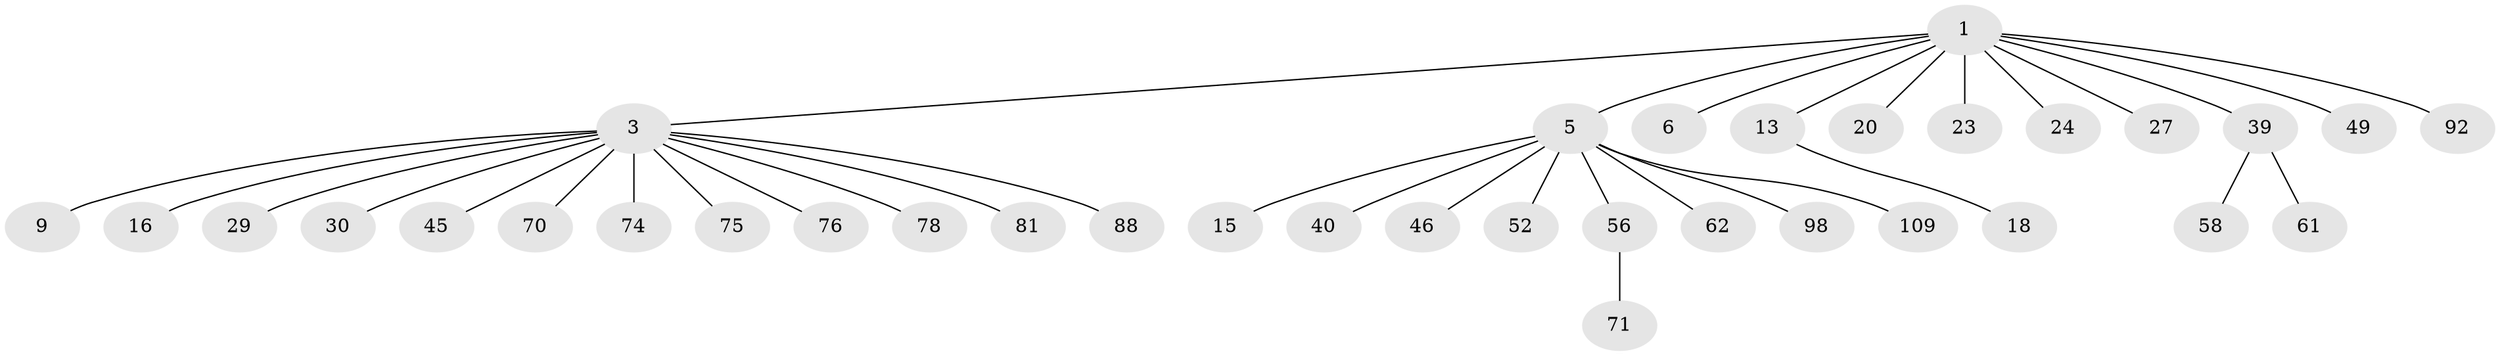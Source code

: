 // original degree distribution, {5: 0.058333333333333334, 7: 0.008333333333333333, 4: 0.05, 1: 0.475, 3: 0.10833333333333334, 2: 0.2916666666666667, 6: 0.008333333333333333}
// Generated by graph-tools (version 1.1) at 2025/19/03/04/25 18:19:11]
// undirected, 36 vertices, 35 edges
graph export_dot {
graph [start="1"]
  node [color=gray90,style=filled];
  1 [super="+2+8"];
  3 [super="+54+11+7+4"];
  5 [super="+51+12+10"];
  6;
  9 [super="+115"];
  13;
  15 [super="+68"];
  16 [super="+37"];
  18;
  20 [super="+22"];
  23 [super="+32"];
  24 [super="+86+103"];
  27 [super="+43+34"];
  29 [super="+116"];
  30;
  39 [super="+41"];
  40;
  45 [super="+108+119"];
  46;
  49 [super="+104+55"];
  52;
  56 [super="+69"];
  58 [super="+60"];
  61;
  62;
  70;
  71 [super="+112"];
  74 [super="+97"];
  75 [super="+87"];
  76;
  78 [super="+100"];
  81 [super="+85+93"];
  88;
  92;
  98;
  109;
  1 -- 5;
  1 -- 27;
  1 -- 49;
  1 -- 3;
  1 -- 20;
  1 -- 23;
  1 -- 6;
  1 -- 39;
  1 -- 92;
  1 -- 24;
  1 -- 13;
  3 -- 70;
  3 -- 74;
  3 -- 76;
  3 -- 78;
  3 -- 16;
  3 -- 29;
  3 -- 30;
  3 -- 81;
  3 -- 88;
  3 -- 9;
  3 -- 75;
  3 -- 45;
  5 -- 15;
  5 -- 52;
  5 -- 98;
  5 -- 40;
  5 -- 62;
  5 -- 56;
  5 -- 109;
  5 -- 46;
  13 -- 18;
  39 -- 58;
  39 -- 61;
  56 -- 71;
}
